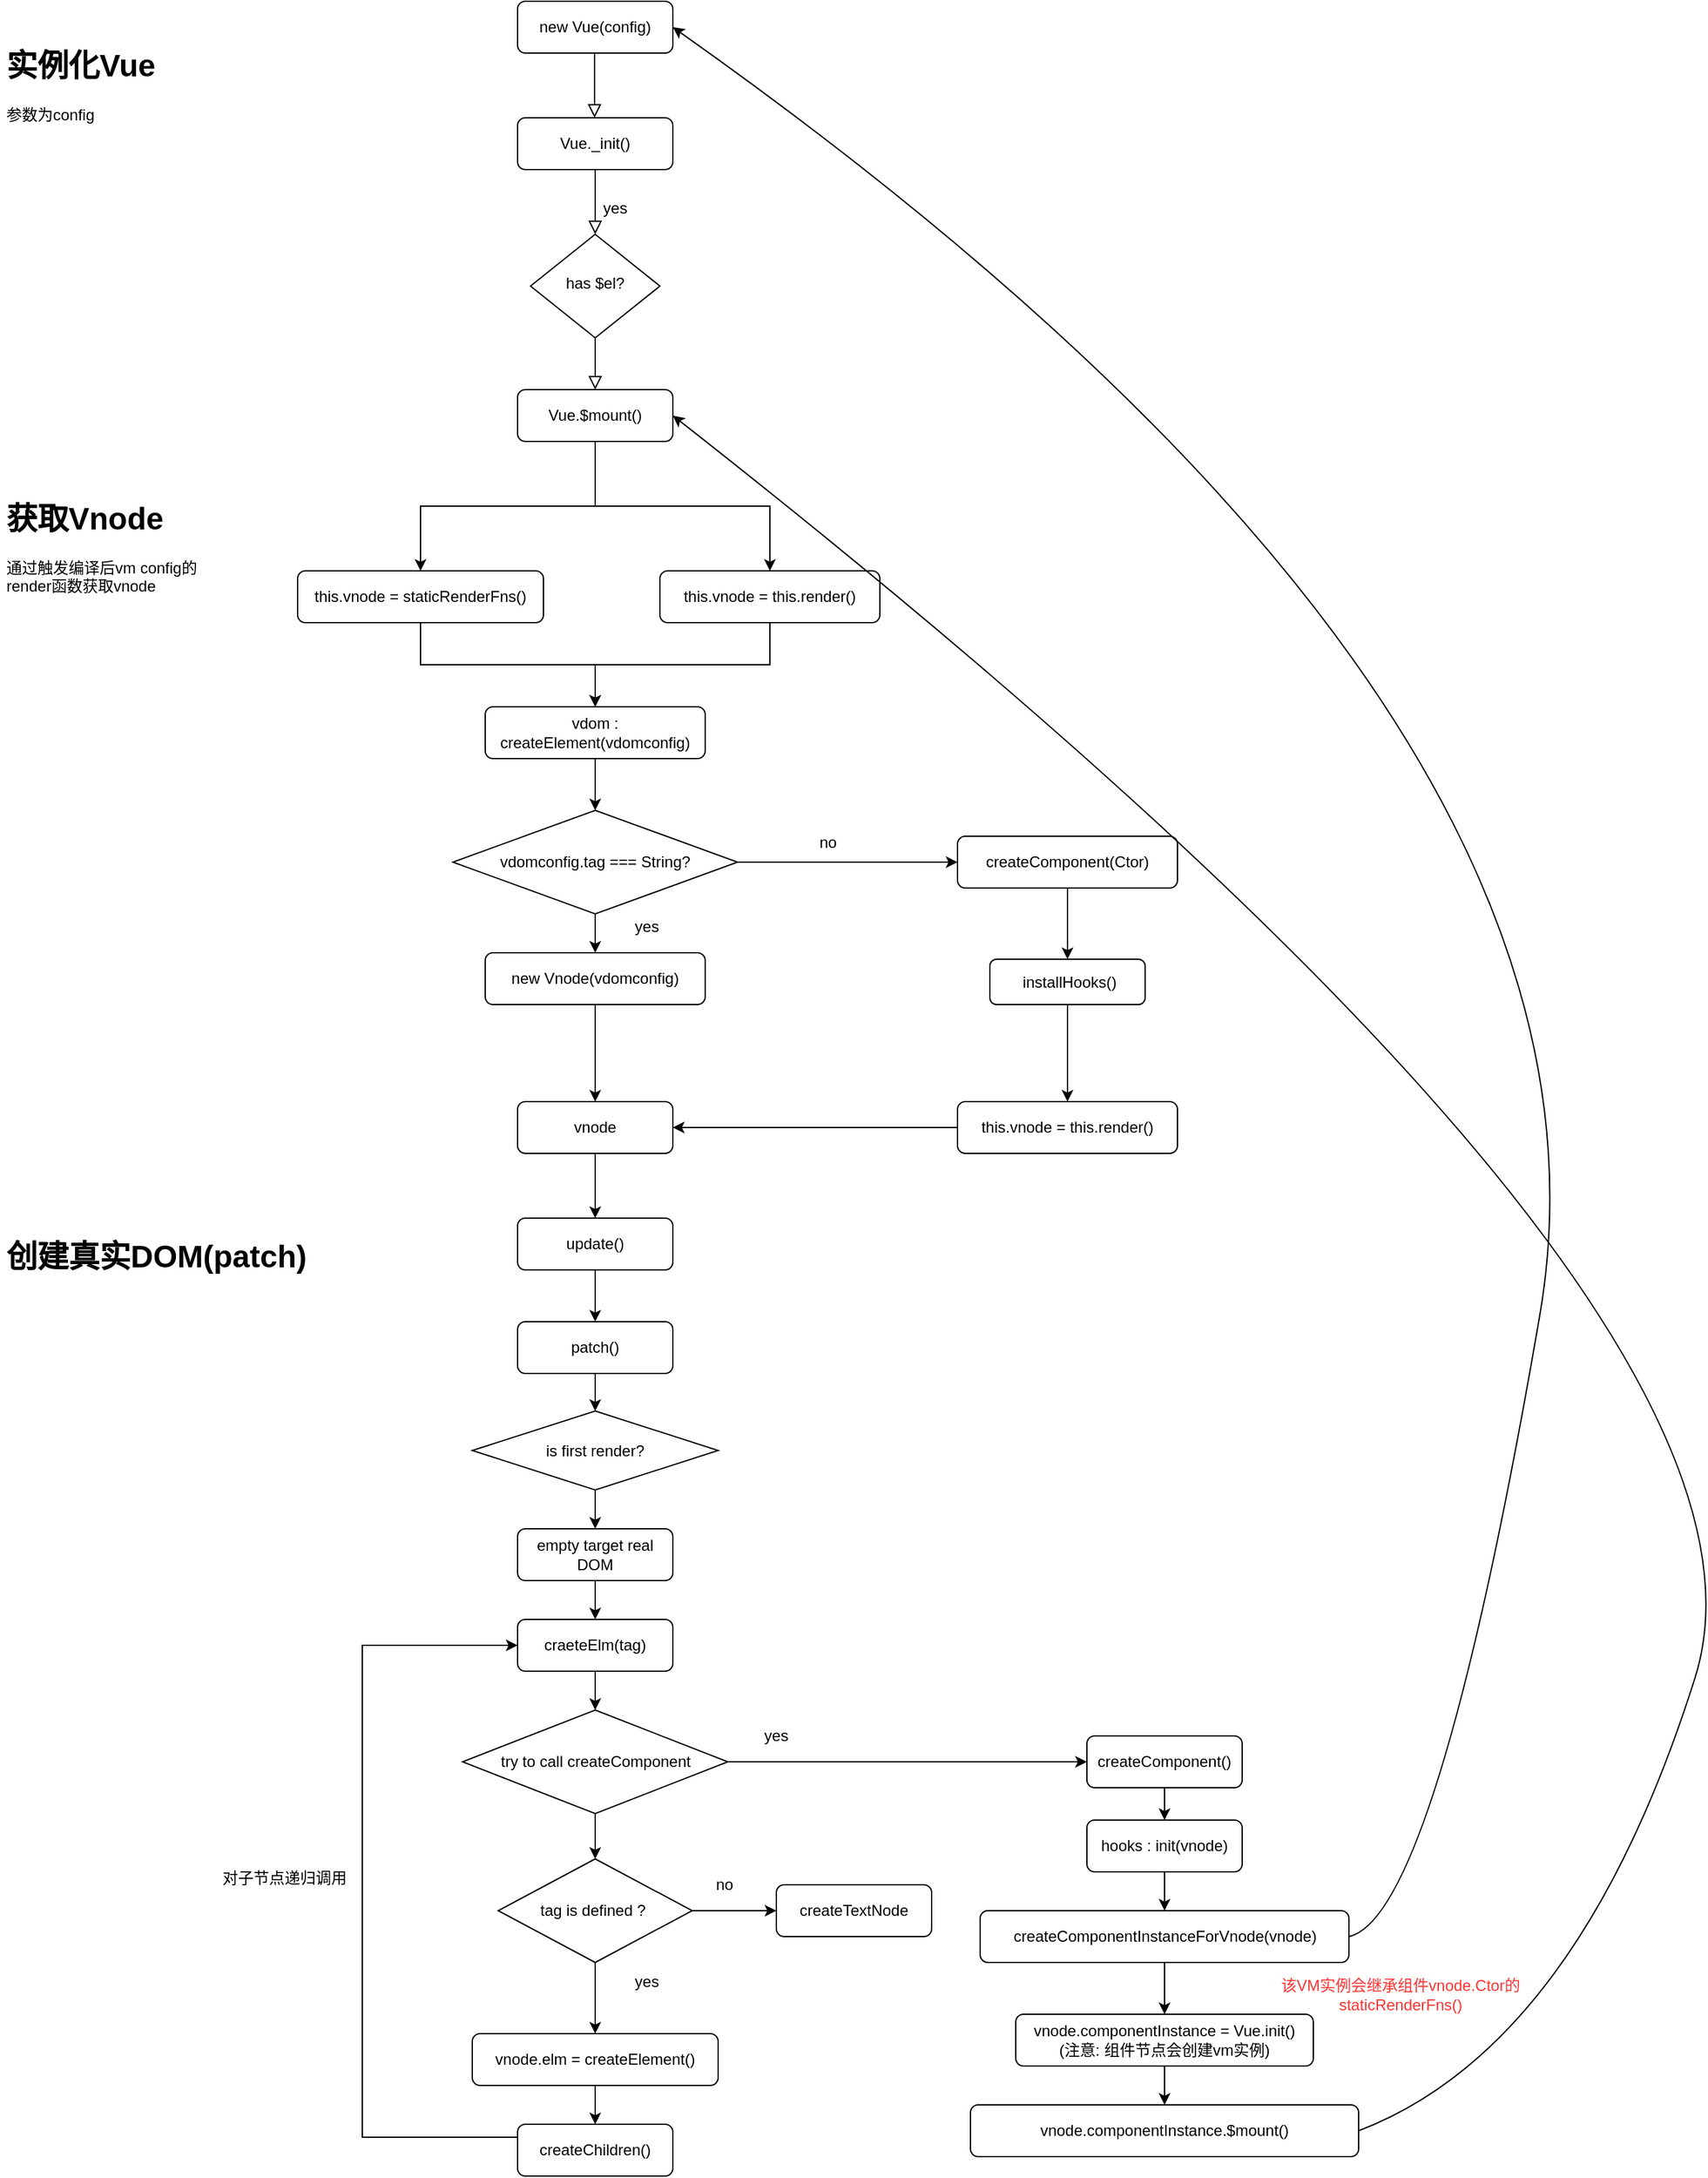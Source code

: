 <mxfile version="13.5.9" type="device"><diagram id="C5RBs43oDa-KdzZeNtuy" name="Page-1"><mxGraphModel dx="2782" dy="1093" grid="1" gridSize="10" guides="1" tooltips="1" connect="1" arrows="1" fold="1" page="1" pageScale="1" pageWidth="827" pageHeight="1169" math="0" shadow="0"><root><mxCell id="WIyWlLk6GJQsqaUBKTNV-0"/><mxCell id="WIyWlLk6GJQsqaUBKTNV-1" parent="WIyWlLk6GJQsqaUBKTNV-0"/><mxCell id="wHLKbJ79sIpzHGvQo1QC-0" value="new Vue(config)" style="rounded=1;whiteSpace=wrap;html=1;fontSize=12;glass=0;strokeWidth=1;shadow=0;" parent="WIyWlLk6GJQsqaUBKTNV-1" vertex="1"><mxGeometry x="-170" y="80" width="120" height="40" as="geometry"/></mxCell><mxCell id="wHLKbJ79sIpzHGvQo1QC-1" value="" style="rounded=0;html=1;jettySize=auto;orthogonalLoop=1;fontSize=11;endArrow=block;endFill=0;endSize=8;strokeWidth=1;shadow=0;labelBackgroundColor=none;edgeStyle=orthogonalEdgeStyle;" parent="WIyWlLk6GJQsqaUBKTNV-1" edge="1"><mxGeometry relative="1" as="geometry"><mxPoint x="-110.5" y="120" as="sourcePoint"/><mxPoint x="-110.5" y="170" as="targetPoint"/><Array as="points"><mxPoint x="-110.5" y="150"/><mxPoint x="-110.5" y="150"/></Array></mxGeometry></mxCell><mxCell id="wHLKbJ79sIpzHGvQo1QC-2" value="Vue._init()" style="rounded=1;whiteSpace=wrap;html=1;fontSize=12;glass=0;strokeWidth=1;shadow=0;" parent="WIyWlLk6GJQsqaUBKTNV-1" vertex="1"><mxGeometry x="-170" y="170" width="120" height="40" as="geometry"/></mxCell><mxCell id="wHLKbJ79sIpzHGvQo1QC-3" value="has $el?" style="rhombus;whiteSpace=wrap;html=1;shadow=0;fontFamily=Helvetica;fontSize=12;align=center;strokeWidth=1;spacing=6;spacingTop=-4;" parent="WIyWlLk6GJQsqaUBKTNV-1" vertex="1"><mxGeometry x="-160" y="260" width="100" height="80" as="geometry"/></mxCell><mxCell id="wHLKbJ79sIpzHGvQo1QC-9" value="" style="rounded=0;html=1;jettySize=auto;orthogonalLoop=1;fontSize=11;endArrow=block;endFill=0;endSize=8;strokeWidth=1;shadow=0;labelBackgroundColor=none;edgeStyle=orthogonalEdgeStyle;exitX=0.5;exitY=1;exitDx=0;exitDy=0;" parent="WIyWlLk6GJQsqaUBKTNV-1" source="wHLKbJ79sIpzHGvQo1QC-2" target="wHLKbJ79sIpzHGvQo1QC-3" edge="1"><mxGeometry relative="1" as="geometry"><mxPoint x="-110" y="240" as="sourcePoint"/><mxPoint x="-110.5" y="260" as="targetPoint"/><Array as="points"/></mxGeometry></mxCell><mxCell id="sQdaZlxADdYXRzpqh98H-1" style="edgeStyle=orthogonalEdgeStyle;rounded=0;orthogonalLoop=1;jettySize=auto;html=1;" parent="WIyWlLk6GJQsqaUBKTNV-1" source="wHLKbJ79sIpzHGvQo1QC-10" target="sQdaZlxADdYXRzpqh98H-0" edge="1"><mxGeometry relative="1" as="geometry"/></mxCell><mxCell id="sQdaZlxADdYXRzpqh98H-5" style="edgeStyle=orthogonalEdgeStyle;rounded=0;orthogonalLoop=1;jettySize=auto;html=1;" parent="WIyWlLk6GJQsqaUBKTNV-1" source="wHLKbJ79sIpzHGvQo1QC-10" target="wHLKbJ79sIpzHGvQo1QC-14" edge="1"><mxGeometry relative="1" as="geometry"/></mxCell><mxCell id="wHLKbJ79sIpzHGvQo1QC-10" value="Vue.$mount()" style="rounded=1;whiteSpace=wrap;html=1;fontSize=12;glass=0;strokeWidth=1;shadow=0;" parent="WIyWlLk6GJQsqaUBKTNV-1" vertex="1"><mxGeometry x="-170" y="380" width="120" height="40" as="geometry"/></mxCell><mxCell id="wHLKbJ79sIpzHGvQo1QC-11" value="" style="rounded=0;html=1;jettySize=auto;orthogonalLoop=1;fontSize=11;endArrow=block;endFill=0;endSize=8;strokeWidth=1;shadow=0;labelBackgroundColor=none;edgeStyle=orthogonalEdgeStyle;entryX=0.5;entryY=0;entryDx=0;entryDy=0;exitX=0.5;exitY=1;exitDx=0;exitDy=0;" parent="WIyWlLk6GJQsqaUBKTNV-1" source="wHLKbJ79sIpzHGvQo1QC-3" target="wHLKbJ79sIpzHGvQo1QC-10" edge="1"><mxGeometry relative="1" as="geometry"><mxPoint x="-110" y="350" as="sourcePoint"/><mxPoint x="-100" y="280" as="targetPoint"/><Array as="points"/></mxGeometry></mxCell><mxCell id="wHLKbJ79sIpzHGvQo1QC-12" value="yes" style="text;html=1;align=center;verticalAlign=middle;resizable=0;points=[];autosize=1;" parent="WIyWlLk6GJQsqaUBKTNV-1" vertex="1"><mxGeometry x="-110" y="230" width="30" height="20" as="geometry"/></mxCell><mxCell id="sQdaZlxADdYXRzpqh98H-4" style="edgeStyle=orthogonalEdgeStyle;rounded=0;orthogonalLoop=1;jettySize=auto;html=1;" parent="WIyWlLk6GJQsqaUBKTNV-1" source="wHLKbJ79sIpzHGvQo1QC-14" target="sQdaZlxADdYXRzpqh98H-2" edge="1"><mxGeometry relative="1" as="geometry"/></mxCell><mxCell id="wHLKbJ79sIpzHGvQo1QC-14" value="this.vnode = this.render()" style="rounded=1;whiteSpace=wrap;html=1;fontSize=12;glass=0;strokeWidth=1;shadow=0;" parent="WIyWlLk6GJQsqaUBKTNV-1" vertex="1"><mxGeometry x="-60" y="520" width="170" height="40" as="geometry"/></mxCell><mxCell id="12eyTcW3dCz37Grur6gz-2" style="edgeStyle=orthogonalEdgeStyle;rounded=0;orthogonalLoop=1;jettySize=auto;html=1;" parent="WIyWlLk6GJQsqaUBKTNV-1" edge="1"><mxGeometry relative="1" as="geometry"><mxPoint x="565" y="785" as="targetPoint"/></mxGeometry></mxCell><mxCell id="12eyTcW3dCz37Grur6gz-1" style="edgeStyle=orthogonalEdgeStyle;rounded=0;orthogonalLoop=1;jettySize=auto;html=1;" parent="WIyWlLk6GJQsqaUBKTNV-1" edge="1"><mxGeometry relative="1" as="geometry"><mxPoint x="565" y="905" as="targetPoint"/></mxGeometry></mxCell><mxCell id="12eyTcW3dCz37Grur6gz-5" value="&lt;h1&gt;实例化Vue&lt;br&gt;&lt;/h1&gt;参数为config" style="text;html=1;strokeColor=none;fillColor=none;spacing=5;spacingTop=-20;whiteSpace=wrap;overflow=hidden;rounded=0;" parent="WIyWlLk6GJQsqaUBKTNV-1" vertex="1"><mxGeometry x="-570" y="110" width="190" height="120" as="geometry"/></mxCell><mxCell id="12eyTcW3dCz37Grur6gz-11" value="&lt;h1&gt;获取Vnode&lt;br&gt;&lt;/h1&gt;&lt;p&gt;通过触发编译后vm config的render函数获取vnode&lt;br&gt;&lt;/p&gt;" style="text;html=1;strokeColor=none;fillColor=none;spacing=5;spacingTop=-20;whiteSpace=wrap;overflow=hidden;rounded=0;" parent="WIyWlLk6GJQsqaUBKTNV-1" vertex="1"><mxGeometry x="-570" y="460" width="190" height="120" as="geometry"/></mxCell><mxCell id="sQdaZlxADdYXRzpqh98H-3" style="edgeStyle=orthogonalEdgeStyle;rounded=0;orthogonalLoop=1;jettySize=auto;html=1;" parent="WIyWlLk6GJQsqaUBKTNV-1" source="sQdaZlxADdYXRzpqh98H-0" target="sQdaZlxADdYXRzpqh98H-2" edge="1"><mxGeometry relative="1" as="geometry"/></mxCell><mxCell id="sQdaZlxADdYXRzpqh98H-0" value="this.vnode = staticRenderFns()" style="rounded=1;whiteSpace=wrap;html=1;fontSize=12;glass=0;strokeWidth=1;shadow=0;" parent="WIyWlLk6GJQsqaUBKTNV-1" vertex="1"><mxGeometry x="-340" y="520" width="190" height="40" as="geometry"/></mxCell><mxCell id="sQdaZlxADdYXRzpqh98H-7" style="edgeStyle=orthogonalEdgeStyle;rounded=0;orthogonalLoop=1;jettySize=auto;html=1;entryX=0.5;entryY=0;entryDx=0;entryDy=0;" parent="WIyWlLk6GJQsqaUBKTNV-1" source="sQdaZlxADdYXRzpqh98H-2" target="sQdaZlxADdYXRzpqh98H-6" edge="1"><mxGeometry relative="1" as="geometry"/></mxCell><mxCell id="sQdaZlxADdYXRzpqh98H-2" value="vdom : createElement(vdomconfig)" style="rounded=1;whiteSpace=wrap;html=1;fontSize=12;glass=0;strokeWidth=1;shadow=0;" parent="WIyWlLk6GJQsqaUBKTNV-1" vertex="1"><mxGeometry x="-195" y="625" width="170" height="40" as="geometry"/></mxCell><mxCell id="sQdaZlxADdYXRzpqh98H-10" style="edgeStyle=orthogonalEdgeStyle;rounded=0;orthogonalLoop=1;jettySize=auto;html=1;" parent="WIyWlLk6GJQsqaUBKTNV-1" source="sQdaZlxADdYXRzpqh98H-6" target="sQdaZlxADdYXRzpqh98H-9" edge="1"><mxGeometry relative="1" as="geometry"/></mxCell><mxCell id="sQdaZlxADdYXRzpqh98H-14" style="edgeStyle=orthogonalEdgeStyle;rounded=0;orthogonalLoop=1;jettySize=auto;html=1;" parent="WIyWlLk6GJQsqaUBKTNV-1" source="sQdaZlxADdYXRzpqh98H-6" target="sQdaZlxADdYXRzpqh98H-12" edge="1"><mxGeometry relative="1" as="geometry"/></mxCell><mxCell id="sQdaZlxADdYXRzpqh98H-6" value="vdomconfig.tag === String?" style="rhombus;whiteSpace=wrap;html=1;" parent="WIyWlLk6GJQsqaUBKTNV-1" vertex="1"><mxGeometry x="-220" y="705" width="220" height="80" as="geometry"/></mxCell><mxCell id="sQdaZlxADdYXRzpqh98H-20" style="edgeStyle=orthogonalEdgeStyle;rounded=0;orthogonalLoop=1;jettySize=auto;html=1;" parent="WIyWlLk6GJQsqaUBKTNV-1" source="sQdaZlxADdYXRzpqh98H-9" target="sQdaZlxADdYXRzpqh98H-19" edge="1"><mxGeometry relative="1" as="geometry"/></mxCell><mxCell id="sQdaZlxADdYXRzpqh98H-9" value="new Vnode(vdomconfig)" style="rounded=1;whiteSpace=wrap;html=1;fontSize=12;glass=0;strokeWidth=1;shadow=0;" parent="WIyWlLk6GJQsqaUBKTNV-1" vertex="1"><mxGeometry x="-195" y="815" width="170" height="40" as="geometry"/></mxCell><mxCell id="sQdaZlxADdYXRzpqh98H-11" value="yes" style="text;html=1;strokeColor=none;fillColor=none;align=center;verticalAlign=middle;whiteSpace=wrap;rounded=0;" parent="WIyWlLk6GJQsqaUBKTNV-1" vertex="1"><mxGeometry x="-90" y="785" width="40" height="20" as="geometry"/></mxCell><mxCell id="sQdaZlxADdYXRzpqh98H-18" style="edgeStyle=orthogonalEdgeStyle;rounded=0;orthogonalLoop=1;jettySize=auto;html=1;" parent="WIyWlLk6GJQsqaUBKTNV-1" source="sQdaZlxADdYXRzpqh98H-12" target="sQdaZlxADdYXRzpqh98H-40" edge="1"><mxGeometry relative="1" as="geometry"/></mxCell><mxCell id="sQdaZlxADdYXRzpqh98H-12" value="createComponent(Ctor)" style="rounded=1;whiteSpace=wrap;html=1;fontSize=12;glass=0;strokeWidth=1;shadow=0;" parent="WIyWlLk6GJQsqaUBKTNV-1" vertex="1"><mxGeometry x="170" y="725" width="170" height="40" as="geometry"/></mxCell><mxCell id="sQdaZlxADdYXRzpqh98H-15" value="no" style="text;html=1;strokeColor=none;fillColor=none;align=center;verticalAlign=middle;whiteSpace=wrap;rounded=0;" parent="WIyWlLk6GJQsqaUBKTNV-1" vertex="1"><mxGeometry x="50" y="720" width="40" height="20" as="geometry"/></mxCell><mxCell id="sQdaZlxADdYXRzpqh98H-21" style="edgeStyle=orthogonalEdgeStyle;rounded=0;orthogonalLoop=1;jettySize=auto;html=1;entryX=1;entryY=0.5;entryDx=0;entryDy=0;" parent="WIyWlLk6GJQsqaUBKTNV-1" source="sQdaZlxADdYXRzpqh98H-17" target="sQdaZlxADdYXRzpqh98H-19" edge="1"><mxGeometry relative="1" as="geometry"/></mxCell><mxCell id="sQdaZlxADdYXRzpqh98H-17" value="this.vnode = this.render()" style="rounded=1;whiteSpace=wrap;html=1;fontSize=12;glass=0;strokeWidth=1;shadow=0;" parent="WIyWlLk6GJQsqaUBKTNV-1" vertex="1"><mxGeometry x="170" y="930" width="170" height="40" as="geometry"/></mxCell><mxCell id="sQdaZlxADdYXRzpqh98H-23" style="edgeStyle=orthogonalEdgeStyle;rounded=0;orthogonalLoop=1;jettySize=auto;html=1;" parent="WIyWlLk6GJQsqaUBKTNV-1" source="sQdaZlxADdYXRzpqh98H-19" target="sQdaZlxADdYXRzpqh98H-22" edge="1"><mxGeometry relative="1" as="geometry"/></mxCell><mxCell id="sQdaZlxADdYXRzpqh98H-19" value="vnode" style="rounded=1;whiteSpace=wrap;html=1;" parent="WIyWlLk6GJQsqaUBKTNV-1" vertex="1"><mxGeometry x="-170" y="930" width="120" height="40" as="geometry"/></mxCell><mxCell id="sQdaZlxADdYXRzpqh98H-25" style="edgeStyle=orthogonalEdgeStyle;rounded=0;orthogonalLoop=1;jettySize=auto;html=1;entryX=0.5;entryY=0;entryDx=0;entryDy=0;" parent="WIyWlLk6GJQsqaUBKTNV-1" source="sQdaZlxADdYXRzpqh98H-22" target="sQdaZlxADdYXRzpqh98H-24" edge="1"><mxGeometry relative="1" as="geometry"/></mxCell><mxCell id="sQdaZlxADdYXRzpqh98H-22" value="update()" style="rounded=1;whiteSpace=wrap;html=1;" parent="WIyWlLk6GJQsqaUBKTNV-1" vertex="1"><mxGeometry x="-170" y="1020" width="120" height="40" as="geometry"/></mxCell><mxCell id="sQdaZlxADdYXRzpqh98H-28" style="edgeStyle=orthogonalEdgeStyle;rounded=0;orthogonalLoop=1;jettySize=auto;html=1;" parent="WIyWlLk6GJQsqaUBKTNV-1" source="sQdaZlxADdYXRzpqh98H-24" target="sQdaZlxADdYXRzpqh98H-27" edge="1"><mxGeometry relative="1" as="geometry"/></mxCell><mxCell id="sQdaZlxADdYXRzpqh98H-24" value="patch()" style="rounded=1;whiteSpace=wrap;html=1;" parent="WIyWlLk6GJQsqaUBKTNV-1" vertex="1"><mxGeometry x="-170" y="1100" width="120" height="40" as="geometry"/></mxCell><mxCell id="sQdaZlxADdYXRzpqh98H-30" style="edgeStyle=orthogonalEdgeStyle;rounded=0;orthogonalLoop=1;jettySize=auto;html=1;" parent="WIyWlLk6GJQsqaUBKTNV-1" source="sQdaZlxADdYXRzpqh98H-27" target="sQdaZlxADdYXRzpqh98H-29" edge="1"><mxGeometry relative="1" as="geometry"/></mxCell><mxCell id="sQdaZlxADdYXRzpqh98H-27" value="is first render?" style="rhombus;whiteSpace=wrap;html=1;" parent="WIyWlLk6GJQsqaUBKTNV-1" vertex="1"><mxGeometry x="-205" y="1169" width="190" height="61" as="geometry"/></mxCell><mxCell id="sQdaZlxADdYXRzpqh98H-33" style="edgeStyle=orthogonalEdgeStyle;rounded=0;orthogonalLoop=1;jettySize=auto;html=1;" parent="WIyWlLk6GJQsqaUBKTNV-1" source="sQdaZlxADdYXRzpqh98H-29" target="sQdaZlxADdYXRzpqh98H-32" edge="1"><mxGeometry relative="1" as="geometry"/></mxCell><mxCell id="sQdaZlxADdYXRzpqh98H-29" value="empty target real DOM" style="rounded=1;whiteSpace=wrap;html=1;" parent="WIyWlLk6GJQsqaUBKTNV-1" vertex="1"><mxGeometry x="-170" y="1260" width="120" height="40" as="geometry"/></mxCell><mxCell id="sQdaZlxADdYXRzpqh98H-65" style="edgeStyle=orthogonalEdgeStyle;rounded=0;orthogonalLoop=1;jettySize=auto;html=1;" parent="WIyWlLk6GJQsqaUBKTNV-1" source="sQdaZlxADdYXRzpqh98H-32" target="sQdaZlxADdYXRzpqh98H-64" edge="1"><mxGeometry relative="1" as="geometry"/></mxCell><mxCell id="sQdaZlxADdYXRzpqh98H-32" value="craeteElm(tag)" style="rounded=1;whiteSpace=wrap;html=1;" parent="WIyWlLk6GJQsqaUBKTNV-1" vertex="1"><mxGeometry x="-170" y="1330" width="120" height="40" as="geometry"/></mxCell><mxCell id="sQdaZlxADdYXRzpqh98H-78" style="edgeStyle=orthogonalEdgeStyle;rounded=0;orthogonalLoop=1;jettySize=auto;html=1;" parent="WIyWlLk6GJQsqaUBKTNV-1" source="sQdaZlxADdYXRzpqh98H-34" target="sQdaZlxADdYXRzpqh98H-77" edge="1"><mxGeometry relative="1" as="geometry"/></mxCell><mxCell id="sQdaZlxADdYXRzpqh98H-34" value="vnode.elm = createElement()" style="rounded=1;whiteSpace=wrap;html=1;" parent="WIyWlLk6GJQsqaUBKTNV-1" vertex="1"><mxGeometry x="-205" y="1650" width="190" height="40" as="geometry"/></mxCell><mxCell id="sQdaZlxADdYXRzpqh98H-43" style="edgeStyle=orthogonalEdgeStyle;rounded=0;orthogonalLoop=1;jettySize=auto;html=1;" parent="WIyWlLk6GJQsqaUBKTNV-1" source="sQdaZlxADdYXRzpqh98H-35" target="sQdaZlxADdYXRzpqh98H-42" edge="1"><mxGeometry relative="1" as="geometry"/></mxCell><mxCell id="sQdaZlxADdYXRzpqh98H-35" value="createComponent()" style="rounded=1;whiteSpace=wrap;html=1;" parent="WIyWlLk6GJQsqaUBKTNV-1" vertex="1"><mxGeometry x="270" y="1420" width="120" height="40" as="geometry"/></mxCell><mxCell id="sQdaZlxADdYXRzpqh98H-38" value="&lt;h1&gt;创建真实DOM(patch)&lt;/h1&gt;" style="text;html=1;strokeColor=none;fillColor=none;spacing=5;spacingTop=-20;whiteSpace=wrap;overflow=hidden;rounded=0;" parent="WIyWlLk6GJQsqaUBKTNV-1" vertex="1"><mxGeometry x="-570" y="1030" width="320" height="120" as="geometry"/></mxCell><mxCell id="sQdaZlxADdYXRzpqh98H-41" style="edgeStyle=orthogonalEdgeStyle;rounded=0;orthogonalLoop=1;jettySize=auto;html=1;" parent="WIyWlLk6GJQsqaUBKTNV-1" source="sQdaZlxADdYXRzpqh98H-40" target="sQdaZlxADdYXRzpqh98H-17" edge="1"><mxGeometry relative="1" as="geometry"/></mxCell><mxCell id="sQdaZlxADdYXRzpqh98H-40" value="&amp;nbsp;installHooks()" style="rounded=1;whiteSpace=wrap;html=1;" parent="WIyWlLk6GJQsqaUBKTNV-1" vertex="1"><mxGeometry x="195" y="820" width="120" height="35" as="geometry"/></mxCell><mxCell id="sQdaZlxADdYXRzpqh98H-45" style="edgeStyle=orthogonalEdgeStyle;rounded=0;orthogonalLoop=1;jettySize=auto;html=1;" parent="WIyWlLk6GJQsqaUBKTNV-1" source="sQdaZlxADdYXRzpqh98H-42" target="sQdaZlxADdYXRzpqh98H-44" edge="1"><mxGeometry relative="1" as="geometry"/></mxCell><mxCell id="sQdaZlxADdYXRzpqh98H-42" value="hooks : init(vnode)" style="rounded=1;whiteSpace=wrap;html=1;" parent="WIyWlLk6GJQsqaUBKTNV-1" vertex="1"><mxGeometry x="270" y="1485" width="120" height="40" as="geometry"/></mxCell><mxCell id="sQdaZlxADdYXRzpqh98H-57" style="edgeStyle=orthogonalEdgeStyle;rounded=0;orthogonalLoop=1;jettySize=auto;html=1;" parent="WIyWlLk6GJQsqaUBKTNV-1" source="sQdaZlxADdYXRzpqh98H-44" target="sQdaZlxADdYXRzpqh98H-54" edge="1"><mxGeometry relative="1" as="geometry"/></mxCell><mxCell id="sQdaZlxADdYXRzpqh98H-44" value="createComponentInstanceForVnode(vnode)" style="rounded=1;whiteSpace=wrap;html=1;" parent="WIyWlLk6GJQsqaUBKTNV-1" vertex="1"><mxGeometry x="187.5" y="1555" width="285" height="40" as="geometry"/></mxCell><mxCell id="sQdaZlxADdYXRzpqh98H-47" value="" style="curved=1;endArrow=classic;html=1;exitX=1;exitY=0.5;exitDx=0;exitDy=0;entryX=1;entryY=0.5;entryDx=0;entryDy=0;" parent="WIyWlLk6GJQsqaUBKTNV-1" source="sQdaZlxADdYXRzpqh98H-44" target="wHLKbJ79sIpzHGvQo1QC-0" edge="1"><mxGeometry width="50" height="50" relative="1" as="geometry"><mxPoint x="130" y="1600" as="sourcePoint"/><mxPoint x="590" y="490" as="targetPoint"/><Array as="points"><mxPoint x="540" y="1560"/><mxPoint x="700" y="630"/></Array></mxGeometry></mxCell><mxCell id="sQdaZlxADdYXRzpqh98H-48" value="vnode.componentInstance.$mount()" style="rounded=1;whiteSpace=wrap;html=1;" parent="WIyWlLk6GJQsqaUBKTNV-1" vertex="1"><mxGeometry x="180" y="1705" width="300" height="40" as="geometry"/></mxCell><mxCell id="sQdaZlxADdYXRzpqh98H-58" style="edgeStyle=orthogonalEdgeStyle;rounded=0;orthogonalLoop=1;jettySize=auto;html=1;" parent="WIyWlLk6GJQsqaUBKTNV-1" source="sQdaZlxADdYXRzpqh98H-54" target="sQdaZlxADdYXRzpqh98H-48" edge="1"><mxGeometry relative="1" as="geometry"/></mxCell><mxCell id="sQdaZlxADdYXRzpqh98H-54" value="vnode.componentInstance = Vue.init()&lt;br&gt;(注意: 组件节点会创建vm实例)" style="rounded=1;whiteSpace=wrap;html=1;" parent="WIyWlLk6GJQsqaUBKTNV-1" vertex="1"><mxGeometry x="215" y="1635" width="230" height="40" as="geometry"/></mxCell><mxCell id="sQdaZlxADdYXRzpqh98H-61" value="&lt;font color=&quot;#ff3333&quot;&gt;该VM实例会继承组件vnode.Ctor的staticRenderFns()&lt;/font&gt;" style="text;html=1;strokeColor=none;fillColor=none;align=center;verticalAlign=middle;whiteSpace=wrap;rounded=0;" parent="WIyWlLk6GJQsqaUBKTNV-1" vertex="1"><mxGeometry x="400" y="1600" width="225" height="40" as="geometry"/></mxCell><mxCell id="sQdaZlxADdYXRzpqh98H-66" style="edgeStyle=orthogonalEdgeStyle;rounded=0;orthogonalLoop=1;jettySize=auto;html=1;" parent="WIyWlLk6GJQsqaUBKTNV-1" source="sQdaZlxADdYXRzpqh98H-64" target="sQdaZlxADdYXRzpqh98H-35" edge="1"><mxGeometry relative="1" as="geometry"/></mxCell><mxCell id="sQdaZlxADdYXRzpqh98H-72" style="edgeStyle=orthogonalEdgeStyle;rounded=0;orthogonalLoop=1;jettySize=auto;html=1;" parent="WIyWlLk6GJQsqaUBKTNV-1" source="sQdaZlxADdYXRzpqh98H-64" target="sQdaZlxADdYXRzpqh98H-71" edge="1"><mxGeometry relative="1" as="geometry"/></mxCell><mxCell id="sQdaZlxADdYXRzpqh98H-64" value="try to call createComponent" style="rhombus;whiteSpace=wrap;html=1;" parent="WIyWlLk6GJQsqaUBKTNV-1" vertex="1"><mxGeometry x="-212.5" y="1400" width="205" height="80" as="geometry"/></mxCell><mxCell id="sQdaZlxADdYXRzpqh98H-68" value="createTextNode" style="rounded=1;whiteSpace=wrap;html=1;" parent="WIyWlLk6GJQsqaUBKTNV-1" vertex="1"><mxGeometry x="30" y="1535" width="120" height="40" as="geometry"/></mxCell><mxCell id="sQdaZlxADdYXRzpqh98H-69" value="yes" style="text;html=1;strokeColor=none;fillColor=none;align=center;verticalAlign=middle;whiteSpace=wrap;rounded=0;" parent="WIyWlLk6GJQsqaUBKTNV-1" vertex="1"><mxGeometry x="10" y="1410" width="40" height="20" as="geometry"/></mxCell><mxCell id="sQdaZlxADdYXRzpqh98H-70" value="" style="curved=1;endArrow=classic;html=1;exitX=1;exitY=0.5;exitDx=0;exitDy=0;entryX=1;entryY=0.5;entryDx=0;entryDy=0;" parent="WIyWlLk6GJQsqaUBKTNV-1" source="sQdaZlxADdYXRzpqh98H-48" target="wHLKbJ79sIpzHGvQo1QC-10" edge="1"><mxGeometry width="50" height="50" relative="1" as="geometry"><mxPoint x="600" y="1660" as="sourcePoint"/><mxPoint x="650" y="1610" as="targetPoint"/><Array as="points"><mxPoint x="650" y="1660"/><mxPoint x="830" y="1090"/></Array></mxGeometry></mxCell><mxCell id="sQdaZlxADdYXRzpqh98H-73" style="edgeStyle=orthogonalEdgeStyle;rounded=0;orthogonalLoop=1;jettySize=auto;html=1;" parent="WIyWlLk6GJQsqaUBKTNV-1" source="sQdaZlxADdYXRzpqh98H-71" target="sQdaZlxADdYXRzpqh98H-68" edge="1"><mxGeometry relative="1" as="geometry"/></mxCell><mxCell id="sQdaZlxADdYXRzpqh98H-75" style="edgeStyle=orthogonalEdgeStyle;rounded=0;orthogonalLoop=1;jettySize=auto;html=1;" parent="WIyWlLk6GJQsqaUBKTNV-1" source="sQdaZlxADdYXRzpqh98H-71" target="sQdaZlxADdYXRzpqh98H-34" edge="1"><mxGeometry relative="1" as="geometry"/></mxCell><mxCell id="sQdaZlxADdYXRzpqh98H-71" value="tag is defined ?&amp;nbsp;" style="rhombus;whiteSpace=wrap;html=1;" parent="WIyWlLk6GJQsqaUBKTNV-1" vertex="1"><mxGeometry x="-185" y="1515" width="150" height="80" as="geometry"/></mxCell><mxCell id="sQdaZlxADdYXRzpqh98H-74" value="no" style="text;html=1;strokeColor=none;fillColor=none;align=center;verticalAlign=middle;whiteSpace=wrap;rounded=0;" parent="WIyWlLk6GJQsqaUBKTNV-1" vertex="1"><mxGeometry x="-30" y="1525" width="40" height="20" as="geometry"/></mxCell><mxCell id="sQdaZlxADdYXRzpqh98H-76" value="yes" style="text;html=1;strokeColor=none;fillColor=none;align=center;verticalAlign=middle;whiteSpace=wrap;rounded=0;" parent="WIyWlLk6GJQsqaUBKTNV-1" vertex="1"><mxGeometry x="-90" y="1600" width="40" height="20" as="geometry"/></mxCell><mxCell id="sQdaZlxADdYXRzpqh98H-79" style="edgeStyle=orthogonalEdgeStyle;rounded=0;orthogonalLoop=1;jettySize=auto;html=1;entryX=0;entryY=0.5;entryDx=0;entryDy=0;" parent="WIyWlLk6GJQsqaUBKTNV-1" source="sQdaZlxADdYXRzpqh98H-77" target="sQdaZlxADdYXRzpqh98H-32" edge="1"><mxGeometry relative="1" as="geometry"><Array as="points"><mxPoint x="-290" y="1730"/><mxPoint x="-290" y="1350"/></Array></mxGeometry></mxCell><mxCell id="sQdaZlxADdYXRzpqh98H-77" value="createChildren()" style="rounded=1;whiteSpace=wrap;html=1;" parent="WIyWlLk6GJQsqaUBKTNV-1" vertex="1"><mxGeometry x="-170" y="1720" width="120" height="40" as="geometry"/></mxCell><mxCell id="sQdaZlxADdYXRzpqh98H-80" value="对子节点递归调用" style="text;html=1;strokeColor=none;fillColor=none;align=center;verticalAlign=middle;whiteSpace=wrap;rounded=0;" parent="WIyWlLk6GJQsqaUBKTNV-1" vertex="1"><mxGeometry x="-400" y="1520" width="100" height="20" as="geometry"/></mxCell></root></mxGraphModel></diagram></mxfile>